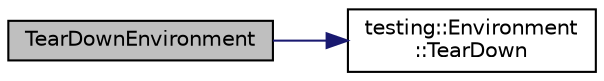 digraph "TearDownEnvironment"
{
 // INTERACTIVE_SVG=YES
 // LATEX_PDF_SIZE
  bgcolor="transparent";
  edge [fontname="Helvetica",fontsize="10",labelfontname="Helvetica",labelfontsize="10"];
  node [fontname="Helvetica",fontsize="10",shape=record];
  rankdir="LR";
  Node1 [label="TearDownEnvironment",height=0.2,width=0.4,color="black", fillcolor="grey75", style="filled", fontcolor="black",tooltip=" "];
  Node1 -> Node2 [color="midnightblue",fontsize="10",style="solid",fontname="Helvetica"];
  Node2 [label="testing::Environment\l::TearDown",height=0.2,width=0.4,color="black",URL="$dc/d71/classtesting_1_1Environment_a870a092058305911f3d42df45dd657e5.html#a870a092058305911f3d42df45dd657e5",tooltip=" "];
}
